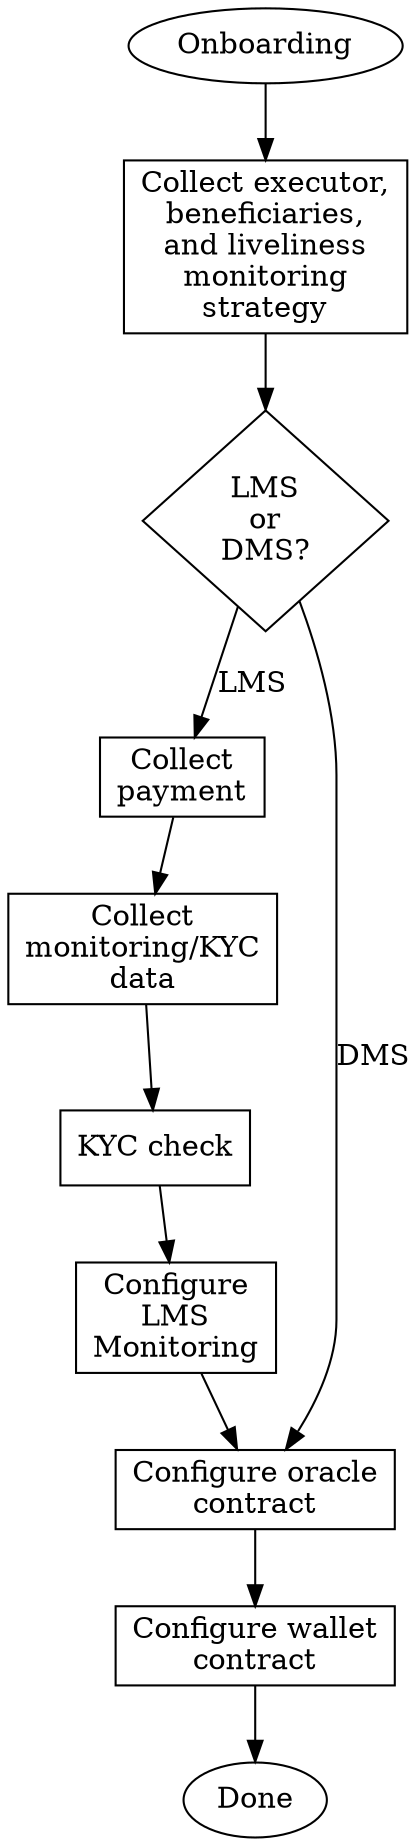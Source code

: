 digraph Onboarding {
    onboarding [label="Onboarding"]
    done [label="Done"];
    form1 [label="Collect executor,\nbeneficiaries,\nand liveliness\nmonitoring\nstrategy", shape=box];
    monitortype [label="LMS\nor\nDMS?", shape=diamond];
    paymentform [label="Collect\npayment", shape=box]
    form2 [label="Collect\nmonitoring/KYC\ndata" shape=box]
    kyc [label="KYC check", shape=box]
    configmonitor [label="Configure\nLMS\nMonitoring" shape=box]

    makeoracle [label="Configure oracle\ncontract", shape=box]
    makewallet [label="Configure wallet\ncontract", shape=box]

    onboarding -> form1;
    form1 -> monitortype;
    monitortype -> paymentform [label=LMS]
    monitortype -> makeoracle [label=DMS]

    /* LMS Flow */
    paymentform -> form2
    form2 -> kyc
    kyc -> configmonitor
    configmonitor -> makeoracle

    /* Set up the contracts */
    makeoracle -> makewallet
    makewallet -> done
}
